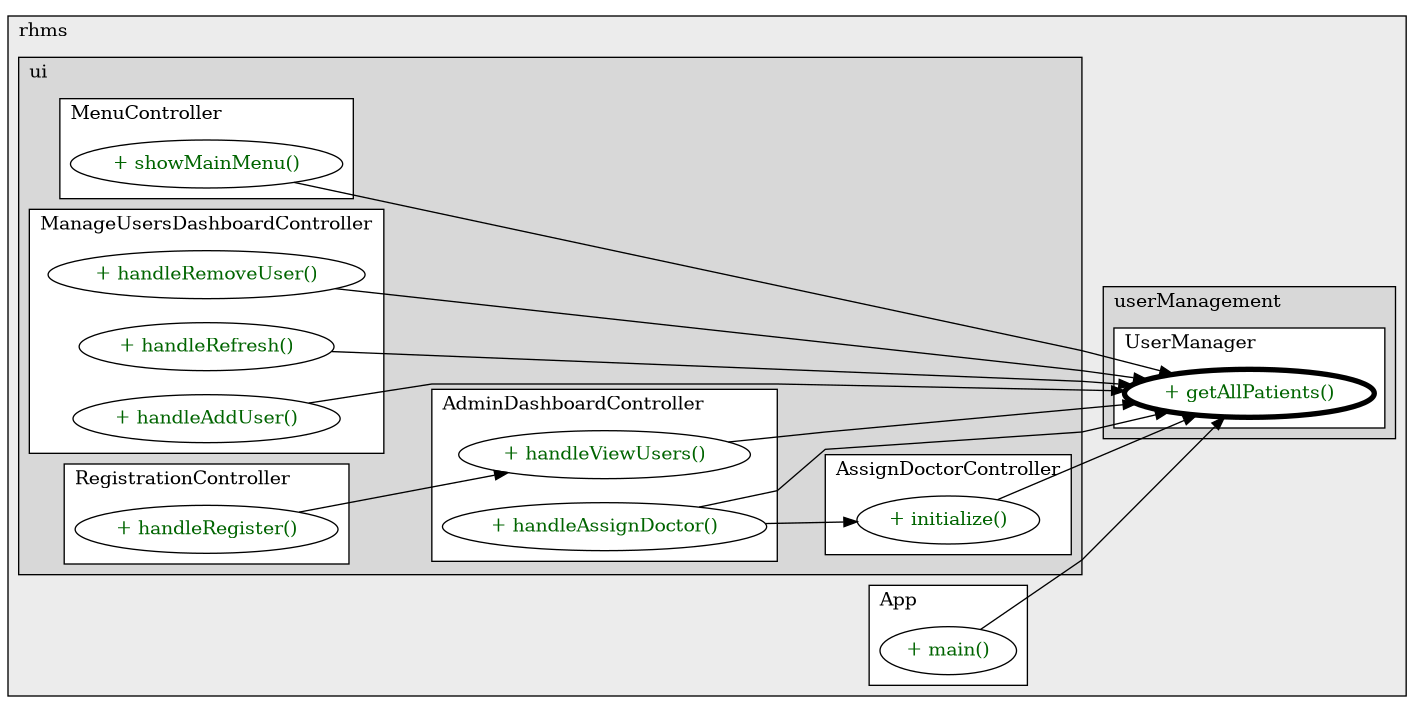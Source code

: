 @startuml

/' diagram meta data start
config=CallConfiguration;
{
  "rootMethod": "com.rhms.userManagement.UserManager#getAllPatients()",
  "projectClassification": {
    "searchMode": "OpenProject", // OpenProject, AllProjects
    "includedProjects": "",
    "pathEndKeywords": "*.impl",
    "isClientPath": "",
    "isClientName": "",
    "isTestPath": "",
    "isTestName": "",
    "isMappingPath": "",
    "isMappingName": "",
    "isDataAccessPath": "",
    "isDataAccessName": "",
    "isDataStructurePath": "",
    "isDataStructureName": "",
    "isInterfaceStructuresPath": "",
    "isInterfaceStructuresName": "",
    "isEntryPointPath": "",
    "isEntryPointName": "",
    "treatFinalFieldsAsMandatory": false
  },
  "graphRestriction": {
    "classPackageExcludeFilter": "",
    "classPackageIncludeFilter": "",
    "classNameExcludeFilter": "",
    "classNameIncludeFilter": "",
    "methodNameExcludeFilter": "",
    "methodNameIncludeFilter": "",
    "removeByInheritance": "", // inheritance/annotation based filtering is done in a second step
    "removeByAnnotation": "",
    "removeByClassPackage": "", // cleanup the graph after inheritance/annotation based filtering is done
    "removeByClassName": "",
    "cutMappings": false,
    "cutEnum": true,
    "cutTests": true,
    "cutClient": true,
    "cutDataAccess": true,
    "cutInterfaceStructures": true,
    "cutDataStructures": true,
    "cutGetterAndSetter": true,
    "cutConstructors": true
  },
  "graphTraversal": {
    "forwardDepth": 3,
    "backwardDepth": 3,
    "classPackageExcludeFilter": "",
    "classPackageIncludeFilter": "",
    "classNameExcludeFilter": "",
    "classNameIncludeFilter": "",
    "methodNameExcludeFilter": "",
    "methodNameIncludeFilter": "",
    "hideMappings": false,
    "hideDataStructures": false,
    "hidePrivateMethods": true,
    "hideInterfaceCalls": true, // indirection: implementation -> interface (is hidden) -> implementation
    "onlyShowApplicationEntryPoints": false, // root node is included
    "useMethodCallsForStructureDiagram": "ForwardOnly" // ForwardOnly, BothDirections, No
  },
  "details": {
    "aggregation": "GroupByClass", // ByClass, GroupByClass, None
    "showMethodParametersTypes": false,
    "showMethodParametersNames": false,
    "showMethodReturnType": false,
    "showPackageLevels": 2,
    "showCallOrder": false,
    "edgeMode": "MethodsOnly", // TypesOnly, MethodsOnly, TypesAndMethods, MethodsAndDirectTypeUsage
    "showDetailedClassStructure": false
  },
  "rootClass": "com.rhms.userManagement.UserManager",
  "extensionCallbackMethod": "" // qualified.class.name#methodName - signature: public static String method(String)
}
diagram meta data end '/



digraph g {
    rankdir="LR"
    splines=polyline
    

'nodes 
subgraph cluster_3499612 { 
   	label=rhms
	labeljust=l
	fillcolor="#ececec"
	style=filled
   
   subgraph cluster_1177773926 { 
   	label=ui
	labeljust=l
	fillcolor="#d8d8d8"
	style=filled
   
   subgraph cluster_1032712918 { 
   	label=AssignDoctorController
	labeljust=l
	fillcolor=white
	style=filled
   
   AssignDoctorController1319010786XXXinitialize2093704894[
	label="+ initialize()"
	style=filled
	fillcolor=white
	tooltip="AssignDoctorController

&#10;  Initialize the controller with user manager&#10; "
	fontcolor=darkgreen
];
} 

subgraph cluster_1040423513 { 
   	label=ManageUsersDashboardController
	labeljust=l
	fillcolor=white
	style=filled
   
   ManageUsersDashboardController1319010786XXXhandleAddUser1067311644[
	label="+ handleAddUser()"
	style=filled
	fillcolor=white
	tooltip="ManageUsersDashboardController

&#10;  Handle adding a new user&#10; "
	fontcolor=darkgreen
];

ManageUsersDashboardController1319010786XXXhandleRefresh1067311644[
	label="+ handleRefresh()"
	style=filled
	fillcolor=white
	tooltip="ManageUsersDashboardController

&#10;  Refresh the user list from the database&#10; "
	fontcolor=darkgreen
];

ManageUsersDashboardController1319010786XXXhandleRemoveUser1067311644[
	label="+ handleRemoveUser()"
	style=filled
	fillcolor=white
	tooltip="ManageUsersDashboardController

&#10;  Handle removing a user&#10; "
	fontcolor=darkgreen
];
} 

subgraph cluster_1914743536 { 
   	label=MenuController
	labeljust=l
	fillcolor=white
	style=filled
   
   MenuController1844058119XXXshowMainMenu0[
	label="+ showMainMenu()"
	style=filled
	fillcolor=white
	tooltip="MenuController

null"
	fontcolor=darkgreen
];
} 

subgraph cluster_2041841709 { 
   	label=AdminDashboardController
	labeljust=l
	fillcolor=white
	style=filled
   
   AdminDashboardController1319010786XXXhandleAssignDoctor1067311644[
	label="+ handleAssignDoctor()"
	style=filled
	fillcolor=white
	tooltip="AdminDashboardController

null"
	fontcolor=darkgreen
];

AdminDashboardController1319010786XXXhandleViewUsers1067311644[
	label="+ handleViewUsers()"
	style=filled
	fillcolor=white
	tooltip="AdminDashboardController

null"
	fontcolor=darkgreen
];
} 

subgraph cluster_972420383 { 
   	label=RegistrationController
	labeljust=l
	fillcolor=white
	style=filled
   
   RegistrationController1319010786XXXhandleRegister1067311644[
	label="+ handleRegister()"
	style=filled
	fillcolor=white
	tooltip="RegistrationController

null"
	fontcolor=darkgreen
];
} 
} 

subgraph cluster_1331276484 { 
   	label=App
	labeljust=l
	fillcolor=white
	style=filled
   
   App660216151XXXmain1859653459[
	label="+ main()"
	style=filled
	fillcolor=white
	tooltip="App

null"
	fontcolor=darkgreen
];
} 

subgraph cluster_85584960 { 
   	label=userManagement
	labeljust=l
	fillcolor="#d8d8d8"
	style=filled
   
   subgraph cluster_879193049 { 
   	label=UserManager
	labeljust=l
	fillcolor=white
	style=filled
   
   UserManager108603475XXXgetAllPatients0[
	label="+ getAllPatients()"
	style=filled
	fillcolor=white
	tooltip="UserManager

&#10;  Retrieves all patients in the system.&#10; "
	penwidth=4
	fontcolor=darkgreen
];
} 
} 
} 

'edges    
AdminDashboardController1319010786XXXhandleAssignDoctor1067311644 -> AssignDoctorController1319010786XXXinitialize2093704894;
AdminDashboardController1319010786XXXhandleAssignDoctor1067311644 -> UserManager108603475XXXgetAllPatients0;
AdminDashboardController1319010786XXXhandleViewUsers1067311644 -> UserManager108603475XXXgetAllPatients0;
App660216151XXXmain1859653459 -> UserManager108603475XXXgetAllPatients0;
AssignDoctorController1319010786XXXinitialize2093704894 -> UserManager108603475XXXgetAllPatients0;
ManageUsersDashboardController1319010786XXXhandleAddUser1067311644 -> UserManager108603475XXXgetAllPatients0;
ManageUsersDashboardController1319010786XXXhandleRefresh1067311644 -> UserManager108603475XXXgetAllPatients0;
ManageUsersDashboardController1319010786XXXhandleRemoveUser1067311644 -> UserManager108603475XXXgetAllPatients0;
MenuController1844058119XXXshowMainMenu0 -> UserManager108603475XXXgetAllPatients0;
RegistrationController1319010786XXXhandleRegister1067311644 -> AdminDashboardController1319010786XXXhandleViewUsers1067311644;
    
}
@enduml
